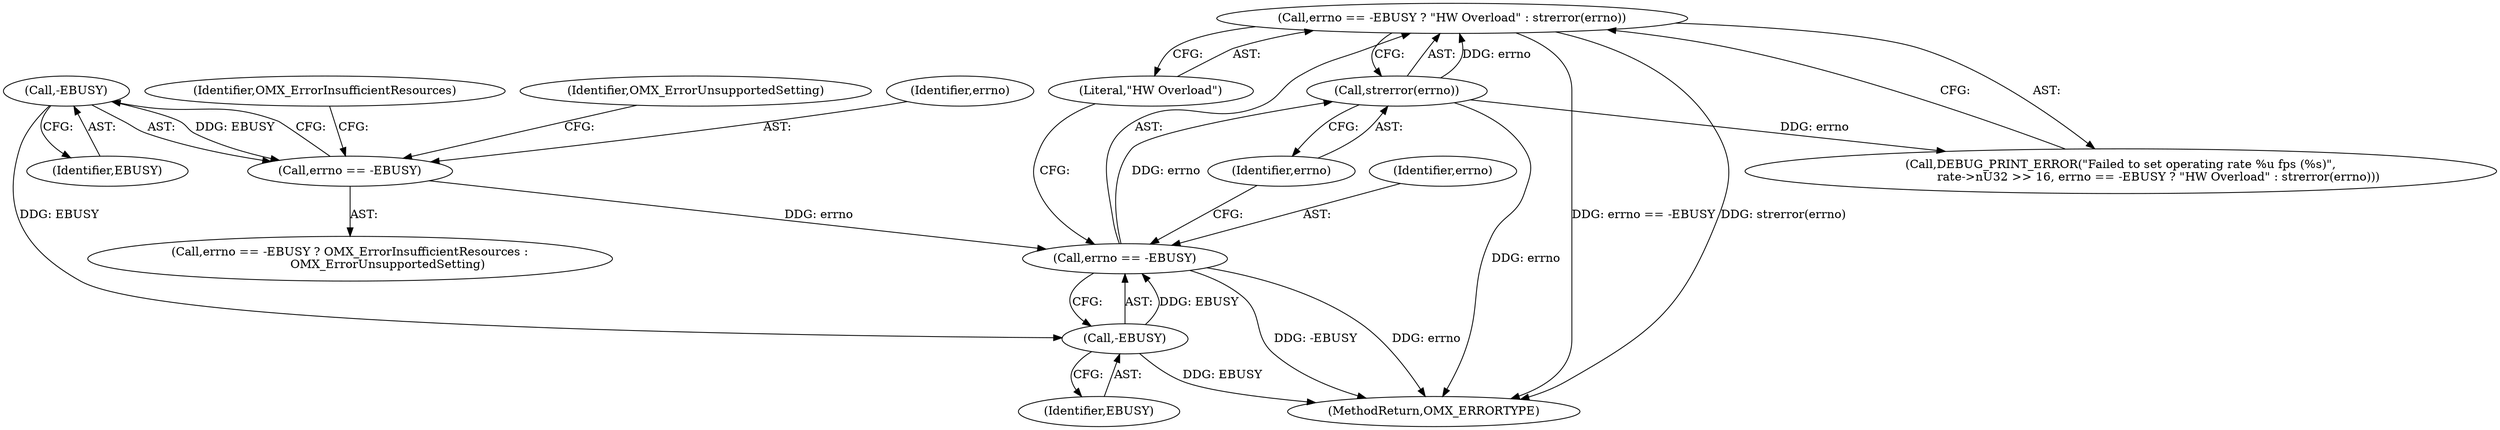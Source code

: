 digraph "0_Android_f22c2a0f0f9e030c240468d9d18b9297f001bcf0@API" {
"1000609" [label="(Call,errno == -EBUSY ? \"HW Overload\" : strerror(errno))"];
"1000615" [label="(Call,strerror(errno))"];
"1000610" [label="(Call,errno == -EBUSY)"];
"1000596" [label="(Call,errno == -EBUSY)"];
"1000598" [label="(Call,-EBUSY)"];
"1000612" [label="(Call,-EBUSY)"];
"1000610" [label="(Call,errno == -EBUSY)"];
"1000611" [label="(Identifier,errno)"];
"1000600" [label="(Identifier,OMX_ErrorInsufficientResources)"];
"1000613" [label="(Identifier,EBUSY)"];
"1000615" [label="(Call,strerror(errno))"];
"1000616" [label="(Identifier,errno)"];
"1000598" [label="(Call,-EBUSY)"];
"1000601" [label="(Identifier,OMX_ErrorUnsupportedSetting)"];
"1000602" [label="(Call,DEBUG_PRINT_ERROR(\"Failed to set operating rate %u fps (%s)\",\n                    rate->nU32 >> 16, errno == -EBUSY ? \"HW Overload\" : strerror(errno)))"];
"1000596" [label="(Call,errno == -EBUSY)"];
"1000595" [label="(Call,errno == -EBUSY ? OMX_ErrorInsufficientResources :\n                    OMX_ErrorUnsupportedSetting)"];
"1000609" [label="(Call,errno == -EBUSY ? \"HW Overload\" : strerror(errno))"];
"1000612" [label="(Call,-EBUSY)"];
"1000599" [label="(Identifier,EBUSY)"];
"1000621" [label="(MethodReturn,OMX_ERRORTYPE)"];
"1000597" [label="(Identifier,errno)"];
"1000614" [label="(Literal,\"HW Overload\")"];
"1000609" -> "1000602"  [label="AST: "];
"1000609" -> "1000614"  [label="CFG: "];
"1000609" -> "1000615"  [label="CFG: "];
"1000610" -> "1000609"  [label="AST: "];
"1000614" -> "1000609"  [label="AST: "];
"1000615" -> "1000609"  [label="AST: "];
"1000602" -> "1000609"  [label="CFG: "];
"1000609" -> "1000621"  [label="DDG: errno == -EBUSY"];
"1000609" -> "1000621"  [label="DDG: strerror(errno)"];
"1000615" -> "1000609"  [label="DDG: errno"];
"1000615" -> "1000616"  [label="CFG: "];
"1000616" -> "1000615"  [label="AST: "];
"1000615" -> "1000621"  [label="DDG: errno"];
"1000615" -> "1000602"  [label="DDG: errno"];
"1000610" -> "1000615"  [label="DDG: errno"];
"1000610" -> "1000612"  [label="CFG: "];
"1000611" -> "1000610"  [label="AST: "];
"1000612" -> "1000610"  [label="AST: "];
"1000614" -> "1000610"  [label="CFG: "];
"1000616" -> "1000610"  [label="CFG: "];
"1000610" -> "1000621"  [label="DDG: errno"];
"1000610" -> "1000621"  [label="DDG: -EBUSY"];
"1000596" -> "1000610"  [label="DDG: errno"];
"1000612" -> "1000610"  [label="DDG: EBUSY"];
"1000596" -> "1000595"  [label="AST: "];
"1000596" -> "1000598"  [label="CFG: "];
"1000597" -> "1000596"  [label="AST: "];
"1000598" -> "1000596"  [label="AST: "];
"1000600" -> "1000596"  [label="CFG: "];
"1000601" -> "1000596"  [label="CFG: "];
"1000598" -> "1000596"  [label="DDG: EBUSY"];
"1000598" -> "1000599"  [label="CFG: "];
"1000599" -> "1000598"  [label="AST: "];
"1000598" -> "1000612"  [label="DDG: EBUSY"];
"1000612" -> "1000613"  [label="CFG: "];
"1000613" -> "1000612"  [label="AST: "];
"1000612" -> "1000621"  [label="DDG: EBUSY"];
}
